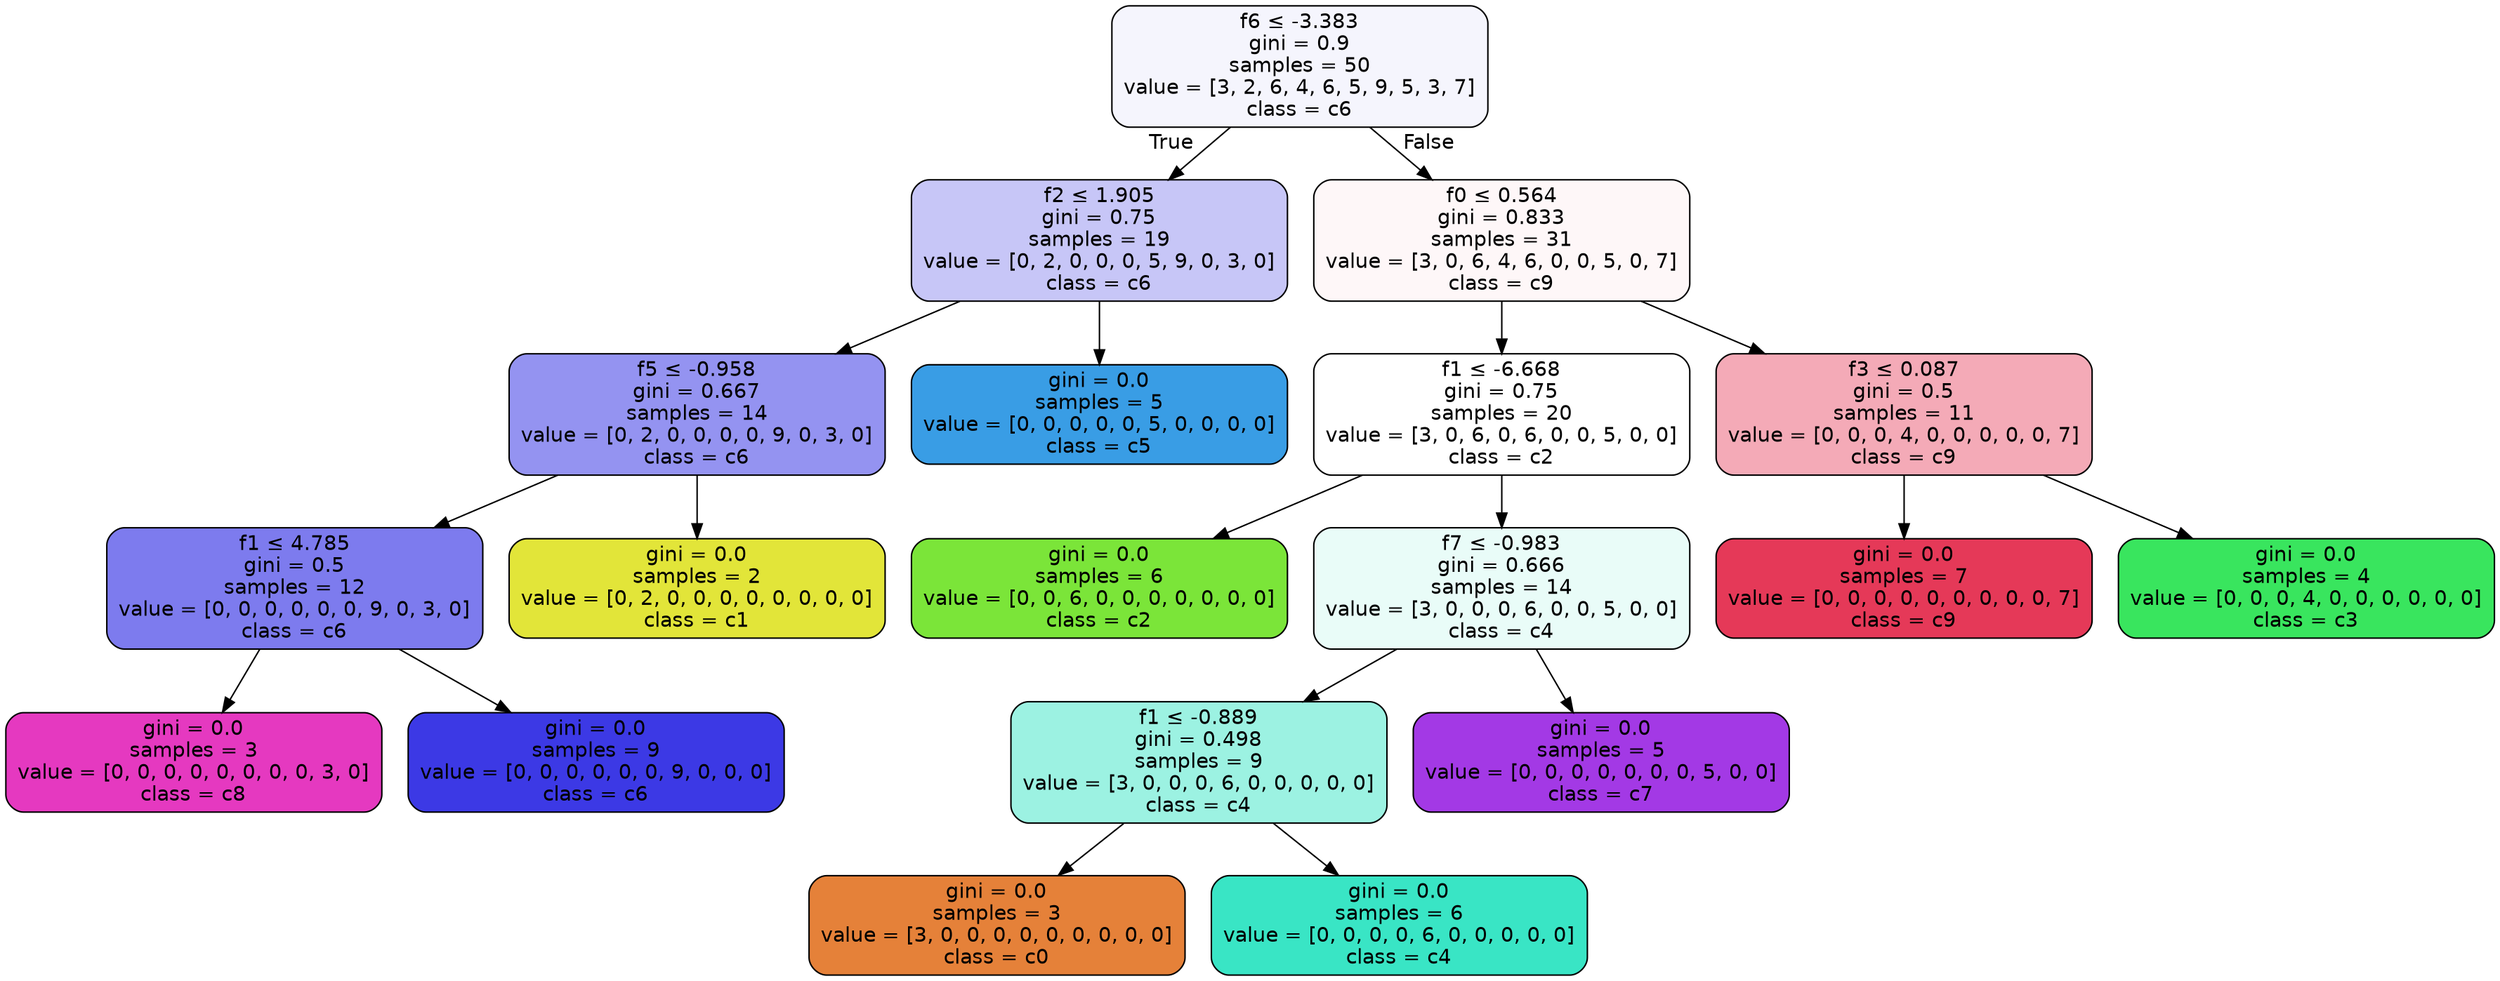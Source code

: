 digraph Tree {
node [shape=box, style="filled, rounded", color="black", fontname=helvetica] ;
edge [fontname=helvetica] ;
0 [label=<f6 &le; -3.383<br/>gini = 0.9<br/>samples = 50<br/>value = [3, 2, 6, 4, 6, 5, 9, 5, 3, 7]<br/>class = c6>, fillcolor="#3c39e50c"] ;
1 [label=<f2 &le; 1.905<br/>gini = 0.75<br/>samples = 19<br/>value = [0, 2, 0, 0, 0, 5, 9, 0, 3, 0]<br/>class = c6>, fillcolor="#3c39e549"] ;
0 -> 1 [labeldistance=2.5, labelangle=45, headlabel="True"] ;
2 [label=<f5 &le; -0.958<br/>gini = 0.667<br/>samples = 14<br/>value = [0, 2, 0, 0, 0, 0, 9, 0, 3, 0]<br/>class = c6>, fillcolor="#3c39e58b"] ;
1 -> 2 ;
3 [label=<f1 &le; 4.785<br/>gini = 0.5<br/>samples = 12<br/>value = [0, 0, 0, 0, 0, 0, 9, 0, 3, 0]<br/>class = c6>, fillcolor="#3c39e5aa"] ;
2 -> 3 ;
4 [label=<gini = 0.0<br/>samples = 3<br/>value = [0, 0, 0, 0, 0, 0, 0, 0, 3, 0]<br/>class = c8>, fillcolor="#e539c0ff"] ;
3 -> 4 ;
5 [label=<gini = 0.0<br/>samples = 9<br/>value = [0, 0, 0, 0, 0, 0, 9, 0, 0, 0]<br/>class = c6>, fillcolor="#3c39e5ff"] ;
3 -> 5 ;
6 [label=<gini = 0.0<br/>samples = 2<br/>value = [0, 2, 0, 0, 0, 0, 0, 0, 0, 0]<br/>class = c1>, fillcolor="#e2e539ff"] ;
2 -> 6 ;
7 [label=<gini = 0.0<br/>samples = 5<br/>value = [0, 0, 0, 0, 0, 5, 0, 0, 0, 0]<br/>class = c5>, fillcolor="#399de5ff"] ;
1 -> 7 ;
8 [label=<f0 &le; 0.564<br/>gini = 0.833<br/>samples = 31<br/>value = [3, 0, 6, 4, 6, 0, 0, 5, 0, 7]<br/>class = c9>, fillcolor="#e539580a"] ;
0 -> 8 [labeldistance=2.5, labelangle=-45, headlabel="False"] ;
9 [label=<f1 &le; -6.668<br/>gini = 0.75<br/>samples = 20<br/>value = [3, 0, 6, 0, 6, 0, 0, 5, 0, 0]<br/>class = c2>, fillcolor="#7be53900"] ;
8 -> 9 ;
10 [label=<gini = 0.0<br/>samples = 6<br/>value = [0, 0, 6, 0, 0, 0, 0, 0, 0, 0]<br/>class = c2>, fillcolor="#7be539ff"] ;
9 -> 10 ;
11 [label=<f7 &le; -0.983<br/>gini = 0.666<br/>samples = 14<br/>value = [3, 0, 0, 0, 6, 0, 0, 5, 0, 0]<br/>class = c4>, fillcolor="#39e5c51c"] ;
9 -> 11 ;
12 [label=<f1 &le; -0.889<br/>gini = 0.498<br/>samples = 9<br/>value = [3, 0, 0, 0, 6, 0, 0, 0, 0, 0]<br/>class = c4>, fillcolor="#39e5c57f"] ;
11 -> 12 ;
13 [label=<gini = 0.0<br/>samples = 3<br/>value = [3, 0, 0, 0, 0, 0, 0, 0, 0, 0]<br/>class = c0>, fillcolor="#e58139ff"] ;
12 -> 13 ;
14 [label=<gini = 0.0<br/>samples = 6<br/>value = [0, 0, 0, 0, 6, 0, 0, 0, 0, 0]<br/>class = c4>, fillcolor="#39e5c5ff"] ;
12 -> 14 ;
15 [label=<gini = 0.0<br/>samples = 5<br/>value = [0, 0, 0, 0, 0, 0, 0, 5, 0, 0]<br/>class = c7>, fillcolor="#a339e5ff"] ;
11 -> 15 ;
16 [label=<f3 &le; 0.087<br/>gini = 0.5<br/>samples = 11<br/>value = [0, 0, 0, 4, 0, 0, 0, 0, 0, 7]<br/>class = c9>, fillcolor="#e539586d"] ;
8 -> 16 ;
17 [label=<gini = 0.0<br/>samples = 7<br/>value = [0, 0, 0, 0, 0, 0, 0, 0, 0, 7]<br/>class = c9>, fillcolor="#e53958ff"] ;
16 -> 17 ;
18 [label=<gini = 0.0<br/>samples = 4<br/>value = [0, 0, 0, 4, 0, 0, 0, 0, 0, 0]<br/>class = c3>, fillcolor="#39e55eff"] ;
16 -> 18 ;
}
